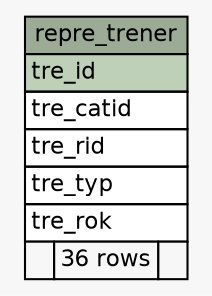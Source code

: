 // dot 2.38.0 on Mac OS X 10.9.4
// SchemaSpy rev 590
digraph "repre_trener" {
  graph [
    rankdir="RL"
    bgcolor="#f7f7f7"
    nodesep="0.18"
    ranksep="0.46"
    fontname="Helvetica"
    fontsize="11"
  ];
  node [
    fontname="Helvetica"
    fontsize="11"
    shape="plaintext"
  ];
  edge [
    arrowsize="0.8"
  ];
  "repre_trener" [
    label=<
    <TABLE BORDER="0" CELLBORDER="1" CELLSPACING="0" BGCOLOR="#ffffff">
      <TR><TD COLSPAN="3" BGCOLOR="#9bab96" ALIGN="CENTER">repre_trener</TD></TR>
      <TR><TD PORT="tre_id" COLSPAN="3" BGCOLOR="#bed1b8" ALIGN="LEFT">tre_id</TD></TR>
      <TR><TD PORT="tre_catid" COLSPAN="3" ALIGN="LEFT">tre_catid</TD></TR>
      <TR><TD PORT="tre_rid" COLSPAN="3" ALIGN="LEFT">tre_rid</TD></TR>
      <TR><TD PORT="tre_typ" COLSPAN="3" ALIGN="LEFT">tre_typ</TD></TR>
      <TR><TD PORT="tre_rok" COLSPAN="3" ALIGN="LEFT">tre_rok</TD></TR>
      <TR><TD ALIGN="LEFT" BGCOLOR="#f7f7f7">  </TD><TD ALIGN="RIGHT" BGCOLOR="#f7f7f7">36 rows</TD><TD ALIGN="RIGHT" BGCOLOR="#f7f7f7">  </TD></TR>
    </TABLE>>
    URL="tables/repre_trener.html"
    tooltip="repre_trener"
  ];
}
